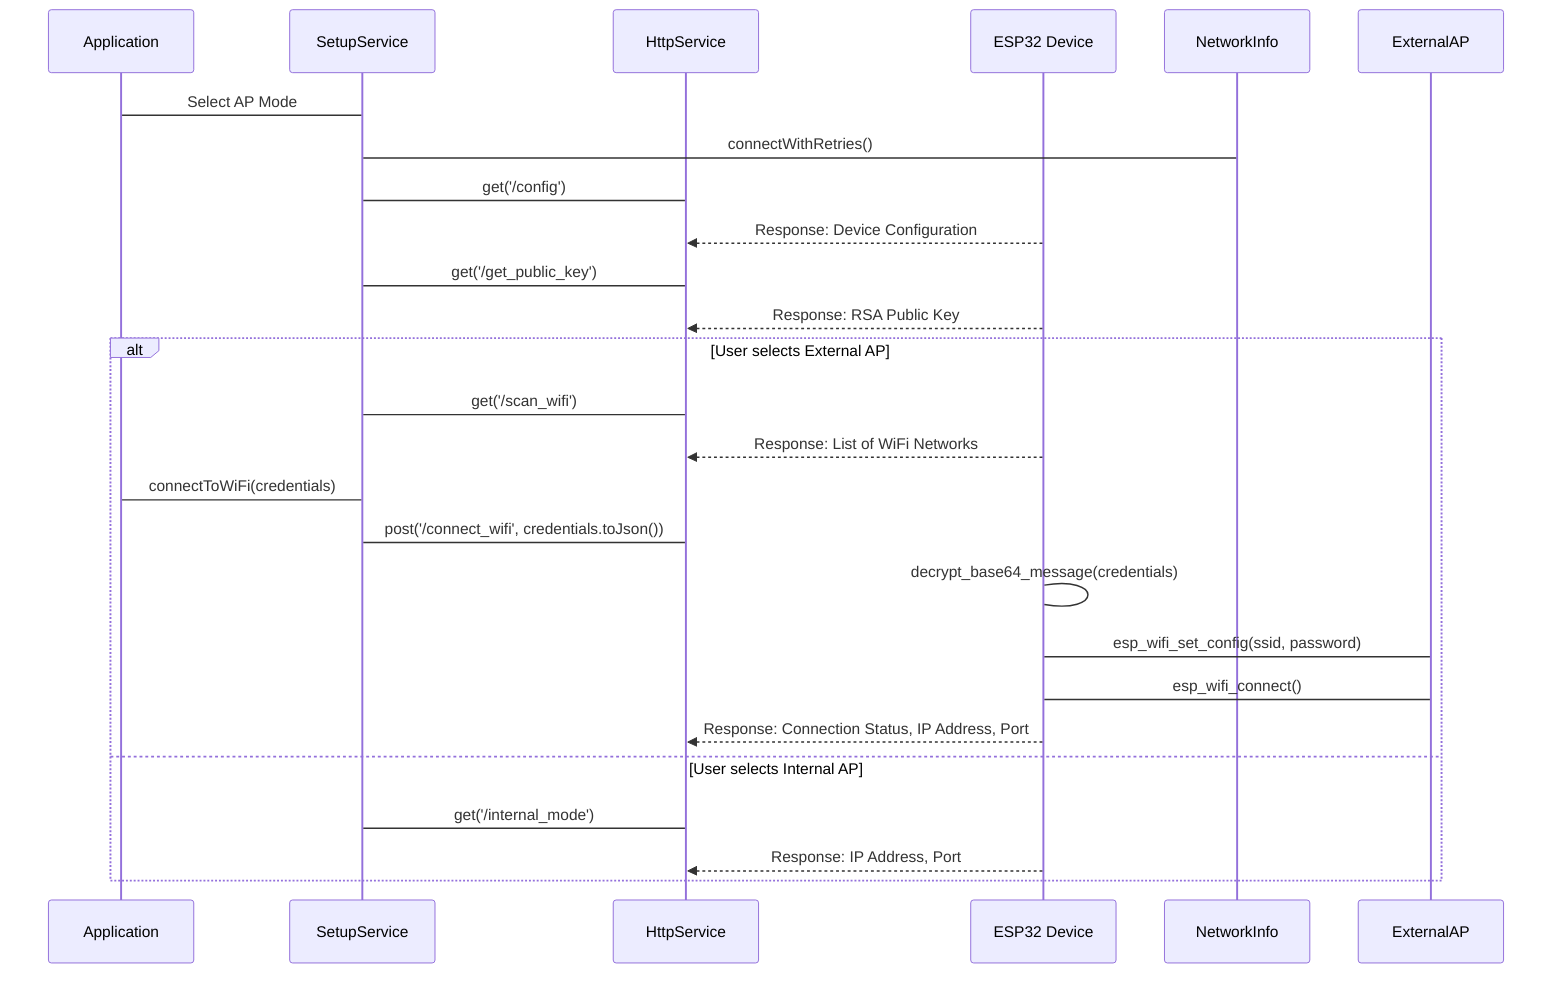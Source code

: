 sequenceDiagram
    participant App as Application
    participant Setup as SetupService
    participant Http as HttpService
    participant Device as ESP32 Device

    App->Setup: Select AP Mode
    Setup->NetworkInfo: connectWithRetries()
    Setup->Http: get('/config')
    Device-->>Http: Response: Device Configuration
    Setup->Http: get('/get_public_key')
    Device-->>Http: Response: RSA Public Key
    alt User selects External AP
        Setup->Http: get('/scan_wifi')
        Device-->>Http: Response: List of WiFi Networks
        App->Setup: connectToWiFi(credentials)
        Setup->Http: post('/connect_wifi', credentials.toJson())
        Device->Device: decrypt_base64_message(credentials)
        Device->ExternalAP: esp_wifi_set_config(ssid, password)
        Device->ExternalAP: esp_wifi_connect()
        Device-->>Http: Response: Connection Status, IP Address, Port
    else User selects Internal AP
        Setup->Http: get('/internal_mode')
        Device-->>Http: Response: IP Address, Port
    end